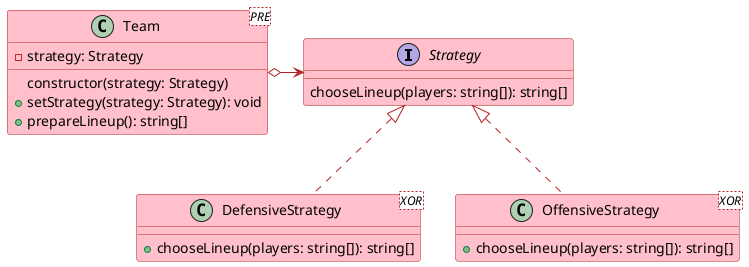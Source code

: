 @startuml

skinparam class {
  backgroundColor pink
  arrowColor firebrick
  borderColor firebrick
}

interface Strategy {
  chooseLineup(players: string[]): string[]
}

class Team <PRE> {
  - strategy: Strategy
  constructor(strategy: Strategy)
  + setStrategy(strategy: Strategy): void
  + prepareLineup(): string[]
}

class DefensiveStrategy <XOR> {
  + chooseLineup(players: string[]): string[]
}

class OffensiveStrategy <XOR> {
  + chooseLineup(players: string[]): string[]
}

Team o-> Strategy

Strategy <|.. DefensiveStrategy
Strategy <|.. OffensiveStrategy

@enduml

' prepareLineup() may be client logic
' prepareLineup() can have parameters which are input data for concrete strategies
